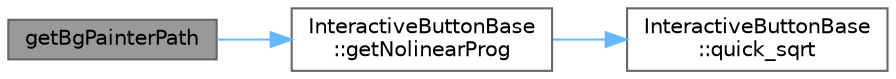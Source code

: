 digraph "getBgPainterPath"
{
 // LATEX_PDF_SIZE
  bgcolor="transparent";
  edge [fontname=Helvetica,fontsize=10,labelfontname=Helvetica,labelfontsize=10];
  node [fontname=Helvetica,fontsize=10,shape=box,height=0.2,width=0.4];
  rankdir="LR";
  Node1 [id="Node000001",label="getBgPainterPath",height=0.2,width=0.4,color="gray40", fillcolor="grey60", style="filled", fontcolor="black",tooltip="获取背景绘制路径，支持动态缩放和 choking 效果"];
  Node1 -> Node2 [id="edge1_Node000001_Node000002",color="steelblue1",style="solid",tooltip=" "];
  Node2 [id="Node000002",label="InteractiveButtonBase\l::getNolinearProg",height=0.2,width=0.4,color="grey40", fillcolor="white", style="filled",URL="$class_interactive_button_base.html#ad32728647472d419b3ac175a0ec9c019",tooltip="获取非线性动画进度"];
  Node2 -> Node3 [id="edge2_Node000002_Node000003",color="steelblue1",style="solid",tooltip=" "];
  Node3 [id="Node000003",label="InteractiveButtonBase\l::quick_sqrt",height=0.2,width=0.4,color="grey40", fillcolor="white", style="filled",URL="$class_interactive_button_base.html#a16f10c17ca41d32cc83d46f621de3d91",tooltip="快速计算平方根"];
}
